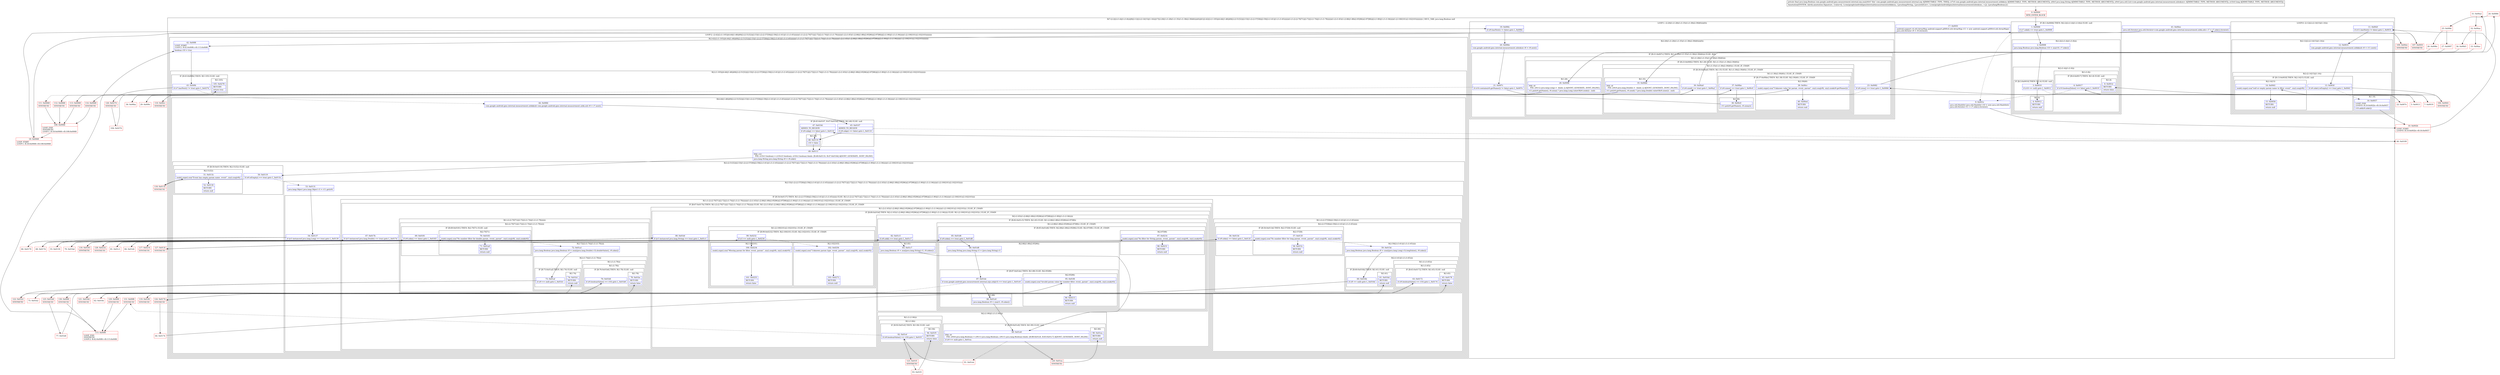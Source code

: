 digraph "CFG forcom.google.android.gms.measurement.internal.zzp.zza(Lcom\/google\/android\/gms\/internal\/measurement\/zzbk$zza;Ljava\/lang\/String;Ljava\/util\/List;J)Ljava\/lang\/Boolean;" {
subgraph cluster_Region_859436375 {
label = "R(7:(2:2|(2:(1:4)|(1:(1:8))))|9|(2:12|(2:(2:14|15)|(1:16)))|17|(2:20|(1:(1:28)(1:(1:35)(1:(1:38)(2:39|40))))(0))|41|(2:42|(2:(1:105)|(4:44|(1:48)|49|(2:(2:51|52)|(2:53|(1:(2:(2:57|58)|(2:59|(2:(1:61)|(1:(1:(1:65)))))))(1:(1:(2:(2:70|71)|(2:72|(2:(1:74)|(1:(1:(1:78)))))))(1:(2:(1:83)(1:(2:86|(1:88)(2:95|96))(2:97|98))|(2:(1:90)|(1:(1:(1:94)))))(1:(2:100|101)(2:102|103)))))))))) | DECL_VAR: java.lang.Boolean null\l";
node [shape=record,color=blue];
subgraph cluster_IfRegion_828943040 {
label = "IF [B:1:0x0006] THEN: R(2:2|(2:(1:4)|(1:(1:8)))) ELSE: null";
node [shape=record,color=blue];
Node_1 [shape=record,label="{1\:\ 0x0006|if (r7.zzkd() == true) goto L_0x0008\l}"];
subgraph cluster_Region_168805178 {
label = "R(2:2|(2:(1:4)|(1:(1:8))))";
node [shape=record,color=blue];
Node_2 [shape=record,label="{2\:\ 0x0008|java.lang.Boolean java.lang.Boolean r10 = zza(r10, r7.zzke())\l}"];
subgraph cluster_Region_904814079 {
label = "R(2:(1:4)|(1:(1:8)))";
node [shape=record,color=blue];
subgraph cluster_IfRegion_1721942939 {
label = "IF [B:3:0x0010] THEN: R(1:4) ELSE: null";
node [shape=record,color=blue];
Node_3 [shape=record,label="{3\:\ 0x0010|if (r10 == null) goto L_0x0012\l}"];
subgraph cluster_Region_216703624 {
label = "R(1:4)";
node [shape=record,color=blue];
Node_4 [shape=record,label="{4\:\ 0x0012|RETURN\l|return null\l}"];
}
}
subgraph cluster_Region_1414200286 {
label = "R(1:(1:8))";
node [shape=record,color=blue];
subgraph cluster_IfRegion_320572349 {
label = "IF [B:6:0x0017] THEN: R(1:8) ELSE: null";
node [shape=record,color=blue];
Node_6 [shape=record,label="{6\:\ 0x0017|if (r10.booleanValue() == false) goto L_0x0019\l}"];
subgraph cluster_Region_536896829 {
label = "R(1:8)";
node [shape=record,color=blue];
Node_8 [shape=record,label="{8\:\ 0x001d|RETURN\l|return false\l}"];
}
}
}
}
}
}
Node_9 [shape=record,label="{9\:\ 0x001e|java.util.HashSet java.util.HashSet r10 = new java.util.HashSet()\ljava.util.Iterator r11 = r7.zzkc().iterator()\l}"];
subgraph cluster_LoopRegion_1741079911 {
label = "LOOP:0: (2:12|(2:(2:14|15)|(1:16)))";
node [shape=record,color=blue];
Node_11 [shape=record,label="{11\:\ 0x002f|if (r11.hasNext() != false) goto L_0x0031\l}"];
subgraph cluster_Region_1046595061 {
label = "R(2:12|(2:(2:14|15)|(1:16)))";
node [shape=record,color=blue];
Node_12 [shape=record,label="{12\:\ 0x0031|com.google.android.gms.internal.measurement.zzbk$zzb r0 = r11.next()\l}"];
subgraph cluster_Region_1039551980 {
label = "R(2:(2:14|15)|(1:16))";
node [shape=record,color=blue];
subgraph cluster_IfRegion_519896802 {
label = "IF [B:13:0x003f] THEN: R(2:14|15) ELSE: null";
node [shape=record,color=blue];
Node_13 [shape=record,label="{13\:\ 0x003f|if (r0.zzkr().isEmpty() == true) goto L_0x0041\l}"];
subgraph cluster_Region_1338047911 {
label = "R(2:14|15)";
node [shape=record,color=blue];
Node_14 [shape=record,label="{14\:\ 0x0041|zzab().zzgn().zza(\"null or empty param name in filter. event\", zzy().zzaj(r8))\l}"];
Node_15 [shape=record,label="{15\:\ 0x0056|RETURN\l|return null\l}"];
}
}
subgraph cluster_Region_1108350193 {
label = "R(1:16)";
node [shape=record,color=blue];
Node_16 [shape=record,label="{16\:\ 0x0057|LOOP_END\lLOOP:0: B:10:0x002b\-\>B:16:0x0057\l|r10.add(r0.zzkr())\l}"];
}
}
}
}
Node_17 [shape=record,label="{17\:\ 0x005f|android.support.v4.util.ArrayMap android.support.p000v4.util.ArrayMap r11 = new android.support.p000v4.util.ArrayMap()\ljava.util.Iterator r9 = r9.iterator()\l}"];
subgraph cluster_LoopRegion_2134824903 {
label = "LOOP:1: (2:20|(1:(1:28)(1:(1:35)(1:(1:38)(2:39|40))))(0))";
node [shape=record,color=blue];
Node_19 [shape=record,label="{19\:\ 0x006c|if (r9.hasNext() != false) goto L_0x006e\l}"];
subgraph cluster_Region_1890090209 {
label = "R(2:20|(1:(1:28)(1:(1:35)(1:(1:38)(2:39|40))))(0))";
node [shape=record,color=blue];
Node_20 [shape=record,label="{20\:\ 0x006e|com.google.android.gms.internal.measurement.zzbs$zze r0 = r9.next()\l}"];
subgraph cluster_IfRegion_1524294162 {
label = "IF [B:21:0x007c] THEN: R(1:(1:28)(1:(1:35)(1:(1:38)(2:39|40)))) ELSE: R(0)";
node [shape=record,color=blue];
Node_21 [shape=record,label="{21\:\ 0x007c|if (r10.contains(r0.getName()) != false) goto L_0x007e\l}"];
subgraph cluster_Region_165316600 {
label = "R(1:(1:28)(1:(1:35)(1:(1:38)(2:39|40))))";
node [shape=record,color=blue];
subgraph cluster_IfRegion_1103068833 {
label = "IF [B:23:0x0082] THEN: R(1:28) ELSE: R(1:(1:35)(1:(1:38)(2:39|40)))";
node [shape=record,color=blue];
Node_23 [shape=record,label="{23\:\ 0x0082|if (r0.zzna() == true) goto L_0x0084\l}"];
subgraph cluster_Region_905297294 {
label = "R(1:28)";
node [shape=record,color=blue];
Node_28 [shape=record,label="{28\:\ 0x0098|PHI: r0 \l  PHI: (r0v12 java.lang.Long) =  binds: [] A[DONT_GENERATE, DONT_INLINE]\l|r11.put(r0.getName(), r0.zzna() ? java.lang.Long.valueOf(r0.zznb()) : null)\l}"];
}
subgraph cluster_Region_1211500990 {
label = "R(1:(1:35)(1:(1:38)(2:39|40))) | ELSE_IF_CHAIN\l";
node [shape=record,color=blue];
subgraph cluster_IfRegion_2076846893 {
label = "IF [B:30:0x00a0] THEN: R(1:35) ELSE: R(1:(1:38)(2:39|40)) | ELSE_IF_CHAIN\l";
node [shape=record,color=blue];
Node_30 [shape=record,label="{30\:\ 0x00a0|if (r0.zznd() == true) goto L_0x00a2\l}"];
subgraph cluster_Region_1226466602 {
label = "R(1:35)";
node [shape=record,color=blue];
Node_35 [shape=record,label="{35\:\ 0x00b6|PHI: r0 \l  PHI: (r0v9 java.lang.Double) =  binds: [] A[DONT_GENERATE, DONT_INLINE]\l|r11.put(r0.getName(), r0.zznd() ? java.lang.Double.valueOf(r0.zzne()) : null)\l}"];
}
subgraph cluster_Region_645039851 {
label = "R(1:(1:38)(2:39|40)) | ELSE_IF_CHAIN\l";
node [shape=record,color=blue];
subgraph cluster_IfRegion_469942002 {
label = "IF [B:37:0x00be] THEN: R(1:38) ELSE: R(2:39|40) | ELSE_IF_CHAIN\l";
node [shape=record,color=blue];
Node_37 [shape=record,label="{37\:\ 0x00be|if (r0.zzmx() == true) goto L_0x00c0\l}"];
subgraph cluster_Region_200230756 {
label = "R(1:38)";
node [shape=record,color=blue];
Node_38 [shape=record,label="{38\:\ 0x00c0|r11.put(r0.getName(), r0.zzmy())\l}"];
}
subgraph cluster_Region_1677803317 {
label = "R(2:39|40)";
node [shape=record,color=blue];
Node_39 [shape=record,label="{39\:\ 0x00cc|zzab().zzgn().zza(\"Unknown value for param. event, param\", zzy().zzaj(r8), zzy().zzak(r0.getName()))\l}"];
Node_40 [shape=record,label="{40\:\ 0x00ed|RETURN\l|return null\l}"];
}
}
}
}
}
}
}
subgraph cluster_Region_1320739803 {
label = "R(0)";
node [shape=record,color=blue];
}
}
}
}
Node_41 [shape=record,label="{41\:\ 0x00ee|java.util.Iterator java.util.Iterator\<com.google.android.gms.internal.measurement.zzbk.zzb\> r7 = r7.zzkc().iterator()\l}"];
subgraph cluster_LoopRegion_2085581113 {
label = "LOOP:2: (2:42|(2:(1:105)|(4:44|(1:48)|49|(2:(2:51|52)|(2:53|(1:(2:(2:57|58)|(2:59|(2:(1:61)|(1:(1:(1:65)))))))(1:(1:(2:(2:70|71)|(2:72|(2:(1:74)|(1:(1:(1:78)))))))(1:(2:(1:83)(1:(2:86|(1:88)(2:95|96))(2:97|98))|(2:(1:90)|(1:(1:(1:94)))))(1:(2:100|101)(2:102|103)))))))))";
node [shape=record,color=blue];
subgraph cluster_Region_1973783734 {
label = "R(2:42|(2:(1:105)|(4:44|(1:48)|49|(2:(2:51|52)|(2:53|(1:(2:(2:57|58)|(2:59|(2:(1:61)|(1:(1:(1:65)))))))(1:(1:(2:(2:70|71)|(2:72|(2:(1:74)|(1:(1:(1:78)))))))(1:(2:(1:83)(1:(2:86|(1:88)(2:95|96))(2:97|98))|(2:(1:90)|(1:(1:(1:94)))))(1:(2:100|101)(2:102|103)))))))))";
node [shape=record,color=blue];
Node_42 [shape=record,label="{42\:\ 0x00f6|LOOP_START\lLOOP:2: B:42:0x00f6\-\>B:115:0x00f6\l|boolean r10 = true\l}"];
subgraph cluster_Region_1974711660 {
label = "R(2:(1:105)|(4:44|(1:48)|49|(2:(2:51|52)|(2:53|(1:(2:(2:57|58)|(2:59|(2:(1:61)|(1:(1:(1:65)))))))(1:(1:(2:(2:70|71)|(2:72|(2:(1:74)|(1:(1:(1:78)))))))(1:(2:(1:83)(1:(2:86|(1:88)(2:95|96))(2:97|98))|(2:(1:90)|(1:(1:(1:94)))))(1:(2:100|101)(2:102|103))))))))";
node [shape=record,color=blue];
subgraph cluster_IfRegion_514403071 {
label = "IF [B:43:0x00fb] THEN: R(1:105) ELSE: null";
node [shape=record,color=blue];
Node_43 [shape=record,label="{43\:\ 0x00fb|if (r7.hasNext() != true) goto L_0x0274\l}"];
subgraph cluster_Region_405193848 {
label = "R(1:105)";
node [shape=record,color=blue];
Node_105 [shape=record,label="{105\:\ 0x0278|RETURN\l|return true\l}"];
}
}
subgraph cluster_Region_67125045 {
label = "R(4:44|(1:48)|49|(2:(2:51|52)|(2:53|(1:(2:(2:57|58)|(2:59|(2:(1:61)|(1:(1:(1:65)))))))(1:(1:(2:(2:70|71)|(2:72|(2:(1:74)|(1:(1:(1:78)))))))(1:(2:(1:83)(1:(2:86|(1:88)(2:95|96))(2:97|98))|(2:(1:90)|(1:(1:(1:94)))))(1:(2:100|101)(2:102|103)))))))";
node [shape=record,color=blue];
Node_44 [shape=record,label="{44\:\ 0x00fd|com.google.android.gms.internal.measurement.zzbk$zzb com.google.android.gms.internal.measurement.zzbk.zzb r9 = r7.next()\l}"];
subgraph cluster_IfRegion_1895400148 {
label = "IF [B:45:0x0107, B:47:0x010d] THEN: R(1:48) ELSE: null";
node [shape=record,color=blue];
Node_45 [shape=record,label="{45\:\ 0x0107|ADDED_TO_REGION\l|if (r9.zzkp() == false) goto L_0x0110\l}"];
Node_47 [shape=record,label="{47\:\ 0x010d|ADDED_TO_REGION\l|if (r9.zzkq() == false) goto L_0x0110\l}"];
subgraph cluster_Region_876572493 {
label = "R(1:48)";
node [shape=record,color=blue];
Node_48 [shape=record,label="{48\:\ 0x0110|r10 = false\l}"];
}
}
Node_49 [shape=record,label="{49\:\ 0x0111|PHI: r10 \l  PHI: (r10v3 boolean) = (r10v23 boolean), (r10v2 boolean) binds: [B:48:0x0110, B:47:0x010d] A[DONT_GENERATE, DONT_INLINE]\l|java.lang.String java.lang.String r0 = r9.zzkr()\l}"];
subgraph cluster_Region_285821596 {
label = "R(2:(2:51|52)|(2:53|(1:(2:(2:57|58)|(2:59|(2:(1:61)|(1:(1:(1:65)))))))(1:(1:(2:(2:70|71)|(2:72|(2:(1:74)|(1:(1:(1:78)))))))(1:(2:(1:83)(1:(2:86|(1:88)(2:95|96))(2:97|98))|(2:(1:90)|(1:(1:(1:94)))))(1:(2:100|101)(2:102|103))))))";
node [shape=record,color=blue];
subgraph cluster_IfRegion_50078641 {
label = "IF [B:50:0x0119] THEN: R(2:51|52) ELSE: null";
node [shape=record,color=blue];
Node_50 [shape=record,label="{50\:\ 0x0119|if (r0.isEmpty() == true) goto L_0x011b\l}"];
subgraph cluster_Region_373831485 {
label = "R(2:51|52)";
node [shape=record,color=blue];
Node_51 [shape=record,label="{51\:\ 0x011b|zzab().zzgn().zza(\"Event has empty param name. event\", zzy().zzaj(r8))\l}"];
Node_52 [shape=record,label="{52\:\ 0x0130|RETURN\l|return null\l}"];
}
}
subgraph cluster_Region_103349881 {
label = "R(2:53|(1:(2:(2:57|58)|(2:59|(2:(1:61)|(1:(1:(1:65)))))))(1:(1:(2:(2:70|71)|(2:72|(2:(1:74)|(1:(1:(1:78)))))))(1:(2:(1:83)(1:(2:86|(1:88)(2:95|96))(2:97|98))|(2:(1:90)|(1:(1:(1:94)))))(1:(2:100|101)(2:102|103)))))";
node [shape=record,color=blue];
Node_53 [shape=record,label="{53\:\ 0x0131|java.lang.Object java.lang.Object r3 = r11.get(r0)\l}"];
subgraph cluster_IfRegion_226256363 {
label = "IF [B:54:0x0137] THEN: R(1:(2:(2:57|58)|(2:59|(2:(1:61)|(1:(1:(1:65))))))) ELSE: R(1:(1:(2:(2:70|71)|(2:72|(2:(1:74)|(1:(1:(1:78)))))))(1:(2:(1:83)(1:(2:86|(1:88)(2:95|96))(2:97|98))|(2:(1:90)|(1:(1:(1:94)))))(1:(2:100|101)(2:102|103))))";
node [shape=record,color=blue];
Node_54 [shape=record,label="{54\:\ 0x0137|if ((r3 instanceof java.lang.Long) == true) goto L_0x0139\l}"];
subgraph cluster_Region_2117658701 {
label = "R(1:(2:(2:57|58)|(2:59|(2:(1:61)|(1:(1:(1:65)))))))";
node [shape=record,color=blue];
subgraph cluster_Region_1351874294 {
label = "R(2:(2:57|58)|(2:59|(2:(1:61)|(1:(1:(1:65))))))";
node [shape=record,color=blue];
subgraph cluster_IfRegion_563202129 {
label = "IF [B:56:0x013d] THEN: R(2:57|58) ELSE: null";
node [shape=record,color=blue];
Node_56 [shape=record,label="{56\:\ 0x013d|if (r9.zzkn() == false) goto L_0x013f\l}"];
subgraph cluster_Region_1863392411 {
label = "R(2:57|58)";
node [shape=record,color=blue];
Node_57 [shape=record,label="{57\:\ 0x013f|zzab().zzgn().zza(\"No number filter for long param. event, param\", zzy().zzaj(r8), zzy().zzak(r0))\l}"];
Node_58 [shape=record,label="{58\:\ 0x015c|RETURN\l|return null\l}"];
}
}
subgraph cluster_Region_376803403 {
label = "R(2:59|(2:(1:61)|(1:(1:(1:65)))))";
node [shape=record,color=blue];
Node_59 [shape=record,label="{59\:\ 0x015d|java.lang.Boolean java.lang.Boolean r9 = zza(((java.lang.Long) r3).longValue(), r9.zzko())\l}"];
subgraph cluster_Region_194317266 {
label = "R(2:(1:61)|(1:(1:(1:65))))";
node [shape=record,color=blue];
subgraph cluster_IfRegion_1095959451 {
label = "IF [B:60:0x016b] THEN: R(1:61) ELSE: null";
node [shape=record,color=blue];
Node_60 [shape=record,label="{60\:\ 0x016b|if (r9 == null) goto L_0x016d\l}"];
subgraph cluster_Region_1555244098 {
label = "R(1:61)";
node [shape=record,color=blue];
Node_61 [shape=record,label="{61\:\ 0x016d|RETURN\l|return null\l}"];
}
}
subgraph cluster_Region_1710277913 {
label = "R(1:(1:(1:65)))";
node [shape=record,color=blue];
subgraph cluster_Region_706460439 {
label = "R(1:(1:65))";
node [shape=record,color=blue];
subgraph cluster_IfRegion_1662404071 {
label = "IF [B:63:0x0172] THEN: R(1:65) ELSE: null";
node [shape=record,color=blue];
Node_63 [shape=record,label="{63\:\ 0x0172|if (r9.booleanValue() == r10) goto L_0x0174\l}"];
subgraph cluster_Region_158592541 {
label = "R(1:65)";
node [shape=record,color=blue];
Node_65 [shape=record,label="{65\:\ 0x0178|RETURN\l|return false\l}"];
}
}
}
}
}
}
}
}
subgraph cluster_Region_1286036037 {
label = "R(1:(1:(2:(2:70|71)|(2:72|(2:(1:74)|(1:(1:(1:78)))))))(1:(2:(1:83)(1:(2:86|(1:88)(2:95|96))(2:97|98))|(2:(1:90)|(1:(1:(1:94)))))(1:(2:100|101)(2:102|103)))) | ELSE_IF_CHAIN\l";
node [shape=record,color=blue];
subgraph cluster_IfRegion_1505916085 {
label = "IF [B:67:0x017b] THEN: R(1:(2:(2:70|71)|(2:72|(2:(1:74)|(1:(1:(1:78))))))) ELSE: R(1:(2:(1:83)(1:(2:86|(1:88)(2:95|96))(2:97|98))|(2:(1:90)|(1:(1:(1:94)))))(1:(2:100|101)(2:102|103))) | ELSE_IF_CHAIN\l";
node [shape=record,color=blue];
Node_67 [shape=record,label="{67\:\ 0x017b|if ((r3 instanceof java.lang.Double) == true) goto L_0x017d\l}"];
subgraph cluster_Region_790402757 {
label = "R(1:(2:(2:70|71)|(2:72|(2:(1:74)|(1:(1:(1:78)))))))";
node [shape=record,color=blue];
subgraph cluster_Region_1479033650 {
label = "R(2:(2:70|71)|(2:72|(2:(1:74)|(1:(1:(1:78))))))";
node [shape=record,color=blue];
subgraph cluster_IfRegion_932978082 {
label = "IF [B:69:0x0181] THEN: R(2:70|71) ELSE: null";
node [shape=record,color=blue];
Node_69 [shape=record,label="{69\:\ 0x0181|if (r9.zzkn() == false) goto L_0x0183\l}"];
subgraph cluster_Region_1724193795 {
label = "R(2:70|71)";
node [shape=record,color=blue];
Node_70 [shape=record,label="{70\:\ 0x0183|zzab().zzgn().zza(\"No number filter for double param. event, param\", zzy().zzaj(r8), zzy().zzak(r0))\l}"];
Node_71 [shape=record,label="{71\:\ 0x01a0|RETURN\l|return null\l}"];
}
}
subgraph cluster_Region_198166183 {
label = "R(2:72|(2:(1:74)|(1:(1:(1:78)))))";
node [shape=record,color=blue];
Node_72 [shape=record,label="{72\:\ 0x01a1|java.lang.Boolean java.lang.Boolean r9 = zza(((java.lang.Double) r3).doubleValue(), r9.zzko())\l}"];
subgraph cluster_Region_1312640300 {
label = "R(2:(1:74)|(1:(1:(1:78))))";
node [shape=record,color=blue];
subgraph cluster_IfRegion_252663930 {
label = "IF [B:73:0x01af] THEN: R(1:74) ELSE: null";
node [shape=record,color=blue];
Node_73 [shape=record,label="{73\:\ 0x01af|if (r9 == null) goto L_0x01b1\l}"];
subgraph cluster_Region_951993308 {
label = "R(1:74)";
node [shape=record,color=blue];
Node_74 [shape=record,label="{74\:\ 0x01b1|RETURN\l|return null\l}"];
}
}
subgraph cluster_Region_1935622320 {
label = "R(1:(1:(1:78)))";
node [shape=record,color=blue];
subgraph cluster_Region_1769258042 {
label = "R(1:(1:78))";
node [shape=record,color=blue];
subgraph cluster_IfRegion_1726625575 {
label = "IF [B:76:0x01b6] THEN: R(1:78) ELSE: null";
node [shape=record,color=blue];
Node_76 [shape=record,label="{76\:\ 0x01b6|if (r9.booleanValue() == r10) goto L_0x01b8\l}"];
subgraph cluster_Region_1300551701 {
label = "R(1:78)";
node [shape=record,color=blue];
Node_78 [shape=record,label="{78\:\ 0x01bc|RETURN\l|return false\l}"];
}
}
}
}
}
}
}
}
subgraph cluster_Region_124703450 {
label = "R(1:(2:(1:83)(1:(2:86|(1:88)(2:95|96))(2:97|98))|(2:(1:90)|(1:(1:(1:94)))))(1:(2:100|101)(2:102|103))) | ELSE_IF_CHAIN\l";
node [shape=record,color=blue];
subgraph cluster_IfRegion_2064897853 {
label = "IF [B:80:0x01bf] THEN: R(2:(1:83)(1:(2:86|(1:88)(2:95|96))(2:97|98))|(2:(1:90)|(1:(1:(1:94))))) ELSE: R(1:(2:100|101)(2:102|103)) | ELSE_IF_CHAIN\l";
node [shape=record,color=blue];
Node_80 [shape=record,label="{80\:\ 0x01bf|if ((r3 instanceof java.lang.String) == true) goto L_0x01c1\l}"];
subgraph cluster_Region_238897223 {
label = "R(2:(1:83)(1:(2:86|(1:88)(2:95|96))(2:97|98))|(2:(1:90)|(1:(1:(1:94)))))";
node [shape=record,color=blue];
subgraph cluster_IfRegion_615732431 {
label = "IF [B:82:0x01c5] THEN: R(1:83) ELSE: R(1:(2:86|(1:88)(2:95|96))(2:97|98))";
node [shape=record,color=blue];
Node_82 [shape=record,label="{82\:\ 0x01c5|if (r9.zzkl() == true) goto L_0x01c7\l}"];
subgraph cluster_Region_511606746 {
label = "R(1:83)";
node [shape=record,color=blue];
Node_83 [shape=record,label="{83\:\ 0x01c7|java.lang.Boolean r9 = zza((java.lang.String) r3, r9.zzkm())\l}"];
}
subgraph cluster_Region_1122283734 {
label = "R(1:(2:86|(1:88)(2:95|96))(2:97|98)) | ELSE_IF_CHAIN\l";
node [shape=record,color=blue];
subgraph cluster_IfRegion_1230508218 {
label = "IF [B:85:0x01d6] THEN: R(2:86|(1:88)(2:95|96)) ELSE: R(2:97|98) | ELSE_IF_CHAIN\l";
node [shape=record,color=blue];
Node_85 [shape=record,label="{85\:\ 0x01d6|if (r9.zzkn() == true) goto L_0x01d8\l}"];
subgraph cluster_Region_1313867848 {
label = "R(2:86|(1:88)(2:95|96))";
node [shape=record,color=blue];
Node_86 [shape=record,label="{86\:\ 0x01d8|java.lang.String java.lang.String r3 = (java.lang.String) r3\l}"];
subgraph cluster_IfRegion_1791016992 {
label = "IF [B:87:0x01de] THEN: R(1:88) ELSE: R(2:95|96)";
node [shape=record,color=blue];
Node_87 [shape=record,label="{87\:\ 0x01de|if (com.google.android.gms.measurement.internal.zzjo.zzbj(r3) == true) goto L_0x01e0\l}"];
subgraph cluster_Region_1020726728 {
label = "R(1:88)";
node [shape=record,color=blue];
Node_88 [shape=record,label="{88\:\ 0x01e0|java.lang.Boolean r9 = zza(r3, r9.zzko())\l}"];
}
subgraph cluster_Region_1652094046 {
label = "R(2:95|96)";
node [shape=record,color=blue];
Node_95 [shape=record,label="{95\:\ 0x01f6|zzab().zzgn().zza(\"Invalid param value for number filter. event, param\", zzy().zzaj(r8), zzy().zzak(r0))\l}"];
Node_96 [shape=record,label="{96\:\ 0x0213|RETURN\l|return null\l}"];
}
}
}
subgraph cluster_Region_33202699 {
label = "R(2:97|98)";
node [shape=record,color=blue];
Node_97 [shape=record,label="{97\:\ 0x0214|zzab().zzgn().zza(\"No filter for String param. event, param\", zzy().zzaj(r8), zzy().zzak(r0))\l}"];
Node_98 [shape=record,label="{98\:\ 0x0231|RETURN\l|return null\l}"];
}
}
}
}
subgraph cluster_Region_701205743 {
label = "R(2:(1:90)|(1:(1:(1:94))))";
node [shape=record,color=blue];
subgraph cluster_IfRegion_1480749838 {
label = "IF [B:89:0x01e8] THEN: R(1:90) ELSE: null";
node [shape=record,color=blue];
Node_89 [shape=record,label="{89\:\ 0x01e8|PHI: r9 \l  PHI: (r9v8 java.lang.Boolean) = (r9v13 java.lang.Boolean), (r9v15 java.lang.Boolean) binds: [B:88:0x01e0, B:83:0x01c7] A[DONT_GENERATE, DONT_INLINE]\l|if (r9 == null) goto L_0x01ea\l}"];
subgraph cluster_Region_1020884785 {
label = "R(1:90)";
node [shape=record,color=blue];
Node_90 [shape=record,label="{90\:\ 0x01ea|RETURN\l|return null\l}"];
}
}
subgraph cluster_Region_1541145212 {
label = "R(1:(1:(1:94)))";
node [shape=record,color=blue];
subgraph cluster_Region_772096284 {
label = "R(1:(1:94))";
node [shape=record,color=blue];
subgraph cluster_IfRegion_1064556400 {
label = "IF [B:92:0x01ef] THEN: R(1:94) ELSE: null";
node [shape=record,color=blue];
Node_92 [shape=record,label="{92\:\ 0x01ef|if (r9.booleanValue() == r10) goto L_0x01f1\l}"];
subgraph cluster_Region_1704234449 {
label = "R(1:94)";
node [shape=record,color=blue];
Node_94 [shape=record,label="{94\:\ 0x01f5|RETURN\l|return false\l}"];
}
}
}
}
}
}
subgraph cluster_Region_310578861 {
label = "R(1:(2:100|101)(2:102|103)) | ELSE_IF_CHAIN\l";
node [shape=record,color=blue];
subgraph cluster_IfRegion_552435540 {
label = "IF [B:99:0x0232] THEN: R(2:100|101) ELSE: R(2:102|103) | ELSE_IF_CHAIN\l";
node [shape=record,color=blue];
Node_99 [shape=record,label="{99\:\ 0x0232|if (r3 == null) goto L_0x0234\l}"];
subgraph cluster_Region_1718125419 {
label = "R(2:100|101)";
node [shape=record,color=blue];
Node_100 [shape=record,label="{100\:\ 0x0234|zzab().zzgs().zza(\"Missing param for filter. event, param\", zzy().zzaj(r8), zzy().zzak(r0))\l}"];
Node_101 [shape=record,label="{101\:\ 0x0255|RETURN\l|return false\l}"];
}
subgraph cluster_Region_679722657 {
label = "R(2:102|103)";
node [shape=record,color=blue];
Node_102 [shape=record,label="{102\:\ 0x0256|zzab().zzgn().zza(\"Unknown param type. event, param\", zzy().zzaj(r8), zzy().zzak(r0))\l}"];
Node_103 [shape=record,label="{103\:\ 0x0273|RETURN\l|return null\l}"];
}
}
}
}
}
}
}
}
}
}
}
}
}
}
}
Node_0 [shape=record,color=red,label="{0\:\ 0x0000|MTH_ENTER_BLOCK\l}"];
Node_5 [shape=record,color=red,label="{5\:\ 0x0013}"];
Node_7 [shape=record,color=red,label="{7\:\ 0x0019}"];
Node_10 [shape=record,color=red,label="{10\:\ 0x002b|LOOP_START\lLOOP:0: B:10:0x002b\-\>B:16:0x0057\l}"];
Node_18 [shape=record,color=red,label="{18\:\ 0x0068|LOOP_START\lLOOP:1: B:18:0x0068\-\>B:108:0x0068\l}"];
Node_22 [shape=record,color=red,label="{22\:\ 0x007e}"];
Node_24 [shape=record,color=red,label="{24\:\ 0x0084}"];
Node_25 [shape=record,color=red,label="{25\:\ 0x008c}"];
Node_26 [shape=record,color=red,label="{26\:\ 0x008e}"];
Node_27 [shape=record,color=red,label="{27\:\ 0x0097}"];
Node_29 [shape=record,color=red,label="{29\:\ 0x009c}"];
Node_31 [shape=record,color=red,label="{31\:\ 0x00a2}"];
Node_32 [shape=record,color=red,label="{32\:\ 0x00aa}"];
Node_33 [shape=record,color=red,label="{33\:\ 0x00ac}"];
Node_34 [shape=record,color=red,label="{34\:\ 0x00b5}"];
Node_36 [shape=record,color=red,label="{36\:\ 0x00ba}"];
Node_46 [shape=record,color=red,label="{46\:\ 0x0109}"];
Node_55 [shape=record,color=red,label="{55\:\ 0x0139}"];
Node_62 [shape=record,color=red,label="{62\:\ 0x016e}"];
Node_64 [shape=record,color=red,label="{64\:\ 0x0174}"];
Node_66 [shape=record,color=red,label="{66\:\ 0x0179}"];
Node_68 [shape=record,color=red,label="{68\:\ 0x017d}"];
Node_75 [shape=record,color=red,label="{75\:\ 0x01b2}"];
Node_77 [shape=record,color=red,label="{77\:\ 0x01b8}"];
Node_79 [shape=record,color=red,label="{79\:\ 0x01bd}"];
Node_81 [shape=record,color=red,label="{81\:\ 0x01c1}"];
Node_84 [shape=record,color=red,label="{84\:\ 0x01d2}"];
Node_91 [shape=record,color=red,label="{91\:\ 0x01eb}"];
Node_93 [shape=record,color=red,label="{93\:\ 0x01f1}"];
Node_104 [shape=record,color=red,label="{104\:\ 0x0274}"];
Node_106 [shape=record,color=red,label="{106\:\ 0x0041|SYNTHETIC\l}"];
Node_107 [shape=record,color=red,label="{107\:\ 0x005f|SYNTHETIC\l}"];
Node_108 [shape=record,color=red,label="{108\:\ 0x0068|LOOP_END\lSYNTHETIC\lLOOP:1: B:18:0x0068\-\>B:108:0x0068\l}"];
Node_109 [shape=record,color=red,label="{109\:\ 0x00ee|SYNTHETIC\l}"];
Node_110 [shape=record,color=red,label="{110\:\ 0x00cc|SYNTHETIC\l}"];
Node_111 [shape=record,color=red,label="{111\:\ 0x0068|SYNTHETIC\l}"];
Node_112 [shape=record,color=red,label="{112\:\ 0x0068|SYNTHETIC\l}"];
Node_113 [shape=record,color=red,label="{113\:\ 0x0068|SYNTHETIC\l}"];
Node_114 [shape=record,color=red,label="{114\:\ 0x0068|SYNTHETIC\l}"];
Node_115 [shape=record,color=red,label="{115\:\ 0x00f6|LOOP_END\lSYNTHETIC\lLOOP:2: B:42:0x00f6\-\>B:115:0x00f6\l}"];
Node_116 [shape=record,color=red,label="{116\:\ 0x0183|SYNTHETIC\l}"];
Node_117 [shape=record,color=red,label="{117\:\ 0x0214|SYNTHETIC\l}"];
Node_118 [shape=record,color=red,label="{118\:\ 0x011b|SYNTHETIC\l}"];
Node_119 [shape=record,color=red,label="{119\:\ 0x01f6|SYNTHETIC\l}"];
Node_120 [shape=record,color=red,label="{120\:\ 0x01ea|SYNTHETIC\l}"];
Node_121 [shape=record,color=red,label="{121\:\ 0x016d|SYNTHETIC\l}"];
Node_122 [shape=record,color=red,label="{122\:\ 0x01b1|SYNTHETIC\l}"];
Node_123 [shape=record,color=red,label="{123\:\ 0x01f1|SYNTHETIC\l}"];
Node_124 [shape=record,color=red,label="{124\:\ 0x0174|SYNTHETIC\l}"];
Node_125 [shape=record,color=red,label="{125\:\ 0x01b8|SYNTHETIC\l}"];
Node_126 [shape=record,color=red,label="{126\:\ 0x0274|SYNTHETIC\l}"];
Node_127 [shape=record,color=red,label="{127\:\ 0x013f|SYNTHETIC\l}"];
Node_128 [shape=record,color=red,label="{128\:\ 0x0232|SYNTHETIC\l}"];
Node_129 [shape=record,color=red,label="{129\:\ 0x00f6|SYNTHETIC\l}"];
Node_130 [shape=record,color=red,label="{130\:\ 0x00f6|SYNTHETIC\l}"];
Node_131 [shape=record,color=red,label="{131\:\ 0x00f6|SYNTHETIC\l}"];
MethodNode[shape=record,label="{private final java.lang.Boolean com.google.android.gms.measurement.internal.zzp.zza((r6v0 'this' com.google.android.gms.measurement.internal.zzp A[IMMUTABLE_TYPE, THIS]), (r7v0 com.google.android.gms.internal.measurement.zzbk$zza A[IMMUTABLE_TYPE, METHOD_ARGUMENT]), (r8v0 java.lang.String A[IMMUTABLE_TYPE, METHOD_ARGUMENT]), (r9v0 java.util.List\<com.google.android.gms.internal.measurement.zzbs$zze\> A[IMMUTABLE_TYPE, METHOD_ARGUMENT]), (r10v0 long A[IMMUTABLE_TYPE, METHOD_ARGUMENT]))  | Annotation[SYSTEM, dalvik.annotation.Signature, \{value=[(, Lcom\/google\/android\/gms\/internal\/measurement\/zzbk$zza;, Ljava\/lang\/String;, Ljava\/util\/List\<, Lcom\/google\/android\/gms\/internal\/measurement\/zzbs$zze;, \>;J), Ljava\/lang\/Boolean;]\}]\l}"];
MethodNode -> Node_0;
Node_1 -> Node_2;
Node_1 -> Node_9[style=dashed];
Node_2 -> Node_3;
Node_3 -> Node_4;
Node_3 -> Node_5[style=dashed];
Node_6 -> Node_7;
Node_6 -> Node_9[style=dashed];
Node_9 -> Node_10;
Node_11 -> Node_12;
Node_11 -> Node_107[style=dashed];
Node_12 -> Node_13;
Node_13 -> Node_16[style=dashed];
Node_13 -> Node_106;
Node_14 -> Node_15;
Node_16 -> Node_10;
Node_17 -> Node_18;
Node_19 -> Node_20;
Node_19 -> Node_109[style=dashed];
Node_20 -> Node_21;
Node_21 -> Node_22;
Node_21 -> Node_111[style=dashed];
Node_23 -> Node_24;
Node_23 -> Node_29[style=dashed];
Node_28 -> Node_112;
Node_30 -> Node_31;
Node_30 -> Node_36[style=dashed];
Node_35 -> Node_113;
Node_37 -> Node_38;
Node_37 -> Node_110[style=dashed];
Node_38 -> Node_114;
Node_39 -> Node_40;
Node_41 -> Node_42;
Node_42 -> Node_43;
Node_43 -> Node_44[style=dashed];
Node_43 -> Node_126;
Node_44 -> Node_45;
Node_45 -> Node_46[style=dashed];
Node_45 -> Node_48;
Node_47 -> Node_48;
Node_47 -> Node_49[style=dashed];
Node_48 -> Node_49;
Node_49 -> Node_50;
Node_50 -> Node_53[style=dashed];
Node_50 -> Node_118;
Node_51 -> Node_52;
Node_53 -> Node_54;
Node_54 -> Node_55;
Node_54 -> Node_66[style=dashed];
Node_56 -> Node_59[style=dashed];
Node_56 -> Node_127;
Node_57 -> Node_58;
Node_59 -> Node_60;
Node_60 -> Node_62[style=dashed];
Node_60 -> Node_121;
Node_63 -> Node_124;
Node_63 -> Node_129[style=dashed];
Node_67 -> Node_68;
Node_67 -> Node_79[style=dashed];
Node_69 -> Node_72[style=dashed];
Node_69 -> Node_116;
Node_70 -> Node_71;
Node_72 -> Node_73;
Node_73 -> Node_75[style=dashed];
Node_73 -> Node_122;
Node_76 -> Node_125;
Node_76 -> Node_130[style=dashed];
Node_80 -> Node_81;
Node_80 -> Node_128[style=dashed];
Node_82 -> Node_83;
Node_82 -> Node_84[style=dashed];
Node_83 -> Node_89;
Node_85 -> Node_86;
Node_85 -> Node_117[style=dashed];
Node_86 -> Node_87;
Node_87 -> Node_88;
Node_87 -> Node_119[style=dashed];
Node_88 -> Node_89;
Node_95 -> Node_96;
Node_97 -> Node_98;
Node_89 -> Node_91[style=dashed];
Node_89 -> Node_120;
Node_92 -> Node_123;
Node_92 -> Node_131[style=dashed];
Node_99 -> Node_100;
Node_99 -> Node_102[style=dashed];
Node_100 -> Node_101;
Node_102 -> Node_103;
Node_0 -> Node_1;
Node_5 -> Node_6;
Node_7 -> Node_8;
Node_10 -> Node_11;
Node_18 -> Node_19;
Node_22 -> Node_23;
Node_24 -> Node_25;
Node_25 -> Node_26;
Node_25 -> Node_27;
Node_26 -> Node_28;
Node_27 -> Node_28;
Node_29 -> Node_30;
Node_31 -> Node_32;
Node_32 -> Node_33;
Node_32 -> Node_34;
Node_33 -> Node_35;
Node_34 -> Node_35;
Node_36 -> Node_37;
Node_46 -> Node_47;
Node_55 -> Node_56;
Node_62 -> Node_63;
Node_64 -> Node_65;
Node_66 -> Node_67;
Node_68 -> Node_69;
Node_75 -> Node_76;
Node_77 -> Node_78;
Node_79 -> Node_80;
Node_81 -> Node_82;
Node_84 -> Node_85;
Node_91 -> Node_92;
Node_93 -> Node_94;
Node_104 -> Node_105;
Node_106 -> Node_14;
Node_107 -> Node_17;
Node_108 -> Node_18;
Node_109 -> Node_41;
Node_110 -> Node_39;
Node_111 -> Node_108;
Node_112 -> Node_108;
Node_113 -> Node_108;
Node_114 -> Node_108;
Node_115 -> Node_42;
Node_116 -> Node_70;
Node_117 -> Node_97;
Node_118 -> Node_51;
Node_119 -> Node_95;
Node_120 -> Node_90;
Node_121 -> Node_61;
Node_122 -> Node_74;
Node_123 -> Node_93;
Node_124 -> Node_64;
Node_125 -> Node_77;
Node_126 -> Node_104;
Node_127 -> Node_57;
Node_128 -> Node_99;
Node_129 -> Node_115;
Node_130 -> Node_115;
Node_131 -> Node_115;
}


